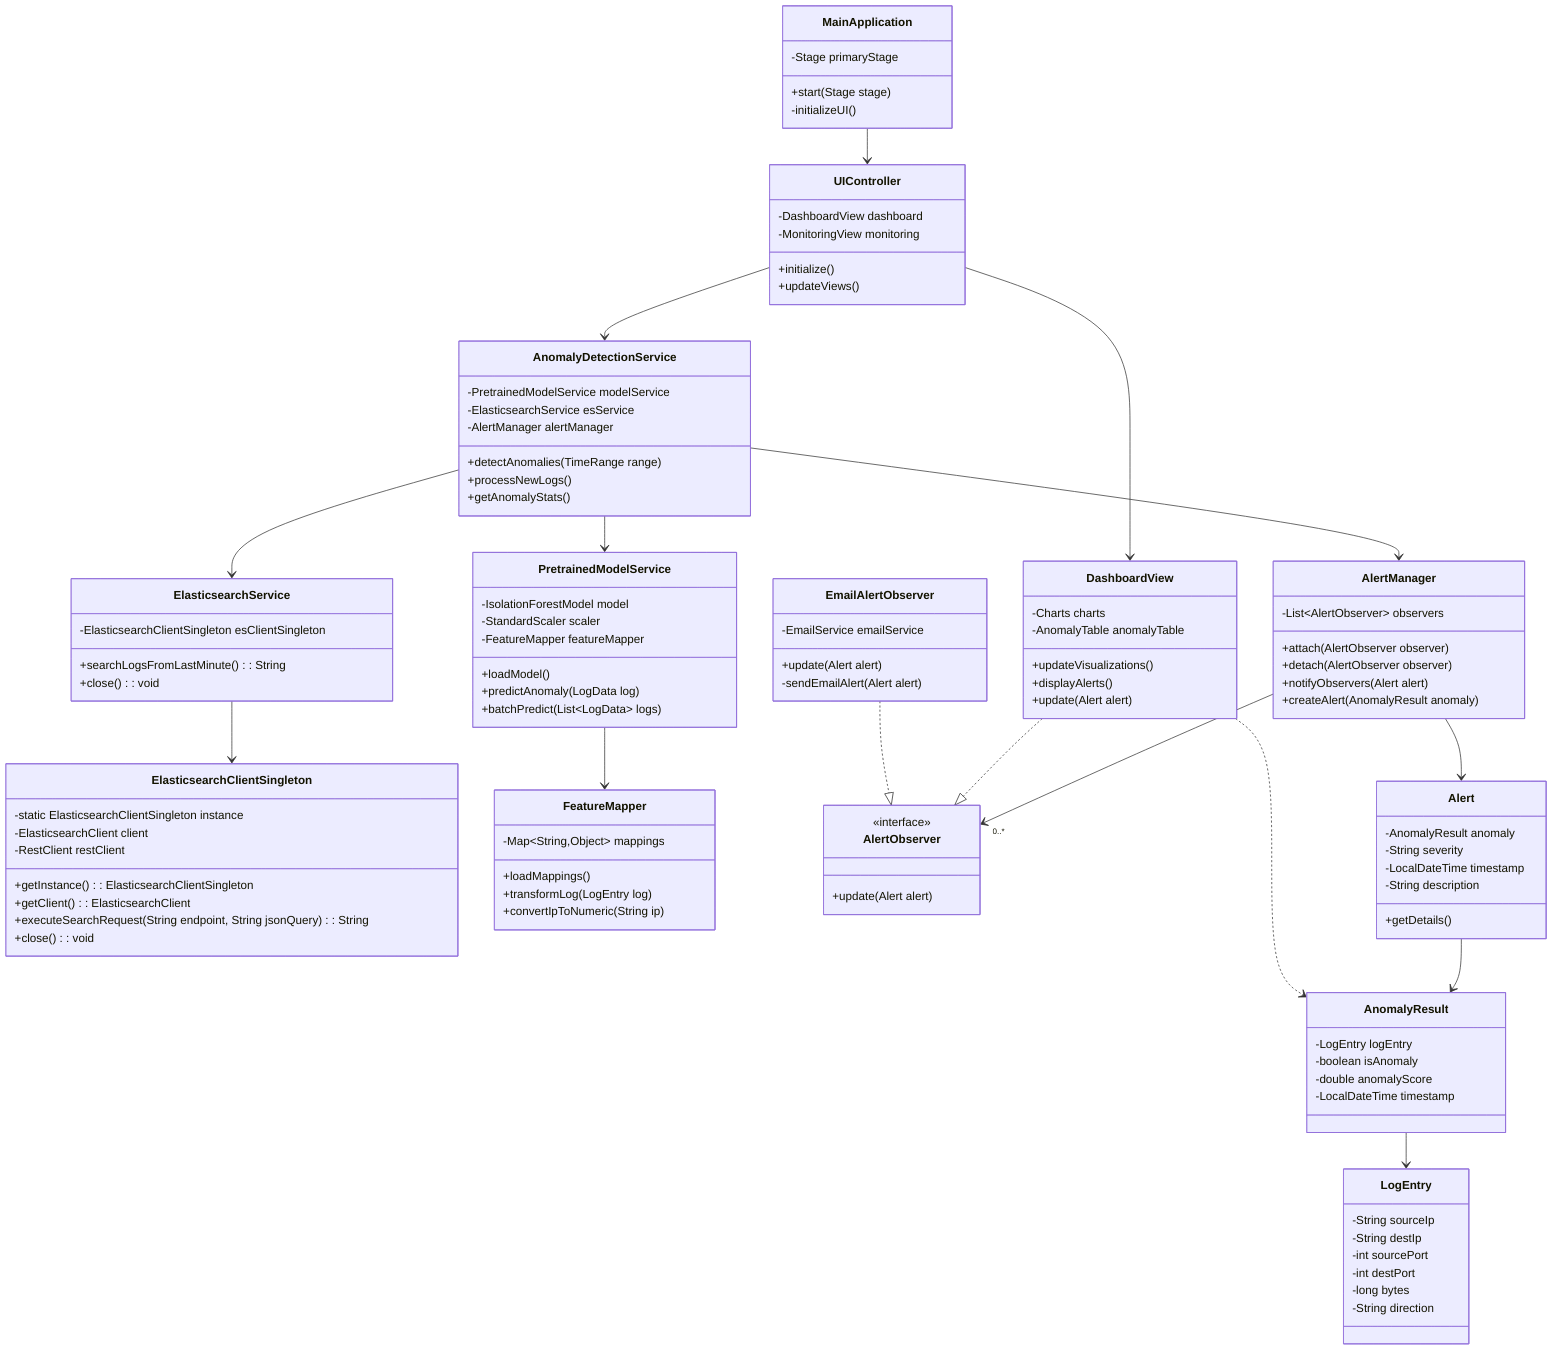 classDiagram
    class MainApplication {
        -Stage primaryStage
        +start(Stage stage)
        -initializeUI()
    }
    
    class UIController {
        -DashboardView dashboard
        -MonitoringView monitoring
        +initialize()
        +updateViews()
    }
    
 class ElasticsearchService {
        -ElasticsearchClientSingleton esClientSingleton
        +searchLogsFromLastMinute(): String
        +close(): void
    }

    class ElasticsearchClientSingleton {
        -static ElasticsearchClientSingleton instance
        -ElasticsearchClient client
        -RestClient restClient
        +getInstance(): ElasticsearchClientSingleton
        +getClient(): ElasticsearchClient
        +executeSearchRequest(String endpoint, String jsonQuery): String
        +close(): void
    }
    
    class PretrainedModelService {
        -IsolationForestModel model
        -StandardScaler scaler
        -FeatureMapper featureMapper
        +loadModel()
        +predictAnomaly(LogData log)
        +batchPredict(List~LogData~ logs)
    }
    
    class FeatureMapper {
        -Map~String,Object~ mappings
        +loadMappings()
        +transformLog(LogEntry log)
        +convertIpToNumeric(String ip)
    }

    class AlertManager {
        -List~AlertObserver~ observers
        +attach(AlertObserver observer)
        +detach(AlertObserver observer)
        +notifyObservers(Alert alert)
        +createAlert(AnomalyResult anomaly)
    }

    class AlertObserver {
        <<interface>>
        +update(Alert alert)
    }

    class DashboardView {
        -Charts charts
        -AnomalyTable anomalyTable
        +updateVisualizations()
        +displayAlerts()
        +update(Alert alert)
    }

    class EmailAlertObserver {
        -EmailService emailService
        +update(Alert alert)
        -sendEmailAlert(Alert alert)
    }

    class Alert {
        -AnomalyResult anomaly
        -String severity
        -LocalDateTime timestamp
        -String description
        +getDetails()
    }

    class AnomalyDetectionService {
        -PretrainedModelService modelService
        -ElasticsearchService esService
        -AlertManager alertManager
        +detectAnomalies(TimeRange range)
        +processNewLogs()
        +getAnomalyStats()
    }

    class LogEntry {
        -String sourceIp
        -String destIp
        -int sourcePort
        -int destPort
        -long bytes
        -String direction
    }
    
    class AnomalyResult {
        -LogEntry logEntry
        -boolean isAnomaly
        -double anomalyScore
        -LocalDateTime timestamp
    }

    MainApplication --> UIController
    UIController --> DashboardView
    UIController --> AnomalyDetectionService
    AnomalyDetectionService --> ElasticsearchService
    ElasticsearchService --> ElasticsearchClientSingleton
    AnomalyDetectionService --> PretrainedModelService
    AnomalyDetectionService --> AlertManager
    PretrainedModelService --> FeatureMapper
    AlertManager --> "0..*" AlertObserver
    DashboardView ..|> AlertObserver
    EmailAlertObserver ..|> AlertObserver
    AlertManager --> Alert
    Alert --> AnomalyResult
    DashboardView ..> AnomalyResult
    AnomalyResult --> LogEntry